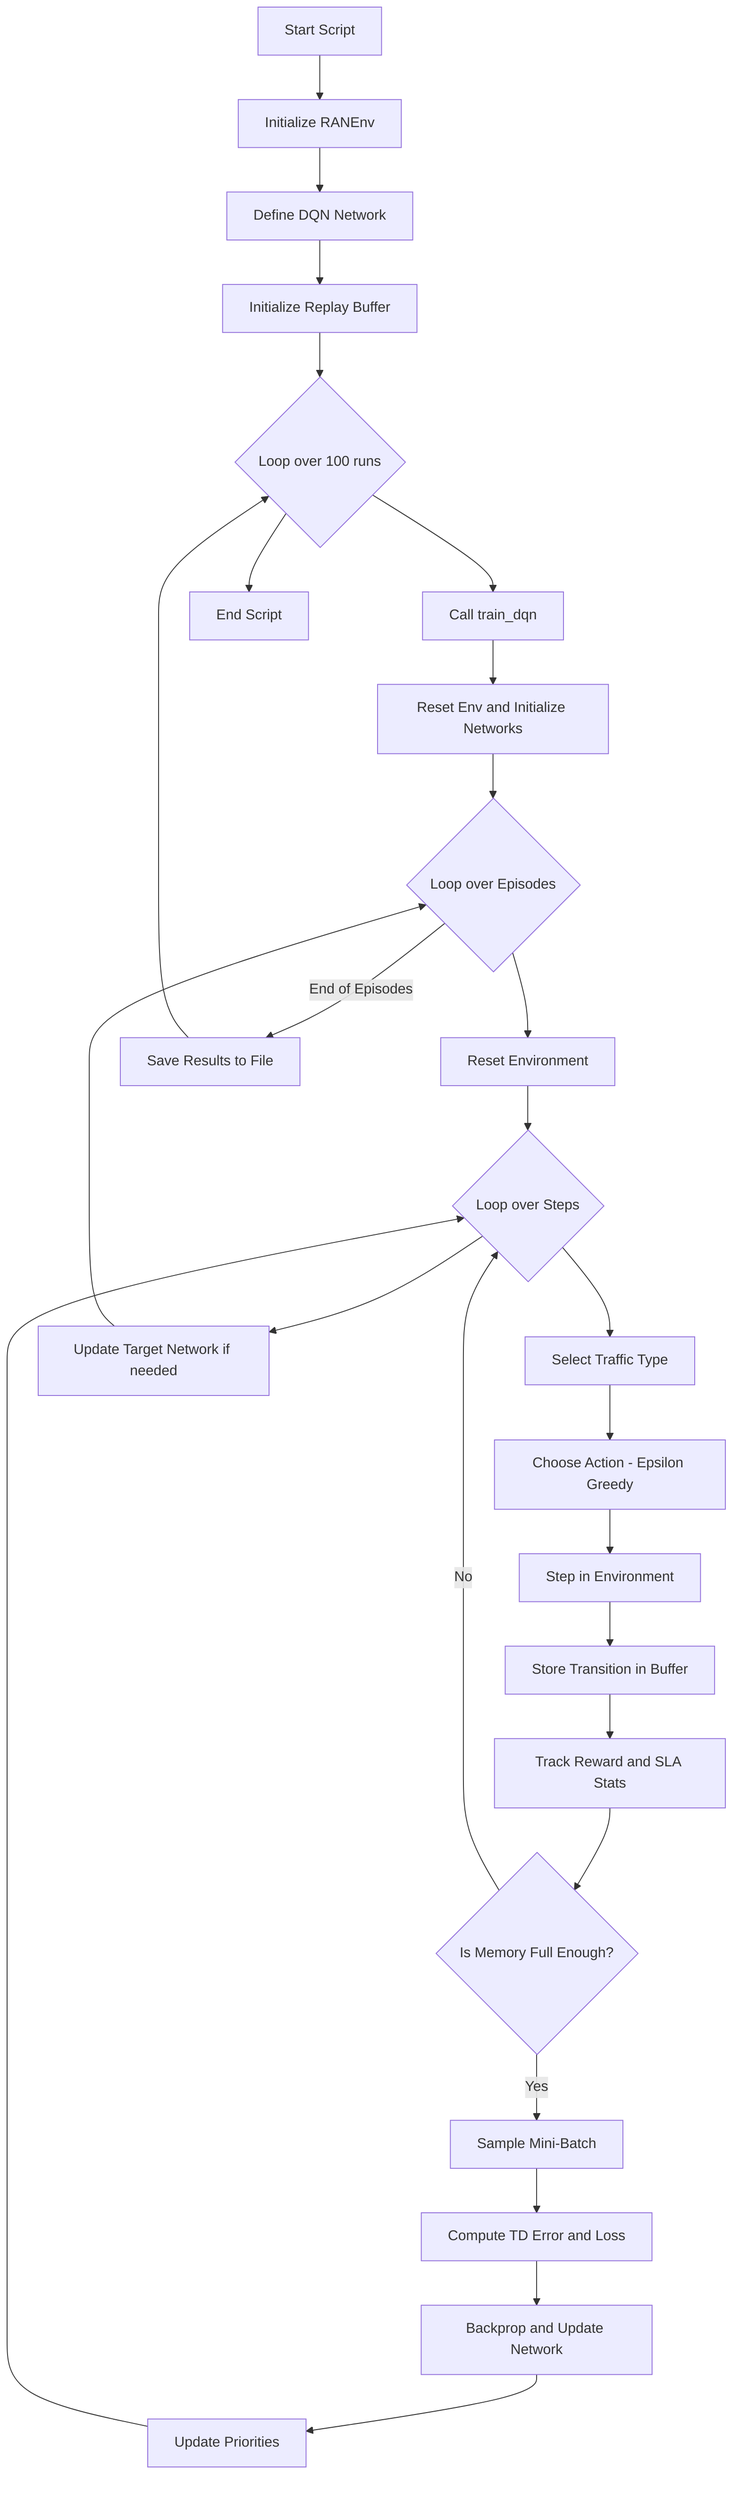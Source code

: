 flowchart TD
  A[Start Script] --> B[Initialize RANEnv]
  B --> C[Define DQN Network] --> D[Initialize Replay Buffer] --> E{Loop over 100 runs} --> F[Call train_dqn]
  F --> G[Reset Env and Initialize Networks] --> H{Loop over Episodes} --> I[Reset Environment] --> J{Loop over Steps} --> K[Select Traffic Type] --> L[Choose Action - Epsilon Greedy] --> M[Step in Environment] --> N[Store Transition in Buffer] --> O[Track Reward and SLA Stats]
  O --> P{Is Memory Full Enough?} -->|Yes| Q[Sample Mini-Batch] --> R[Compute TD Error and Loss] --> S[Backprop and Update Network] --> T[Update Priorities] --> J
  P -->|No| J --> U[Update Target Network if needed] --> H
  H -->|End of Episodes| V[Save Results to File] --> E
  E --> W[End Script]